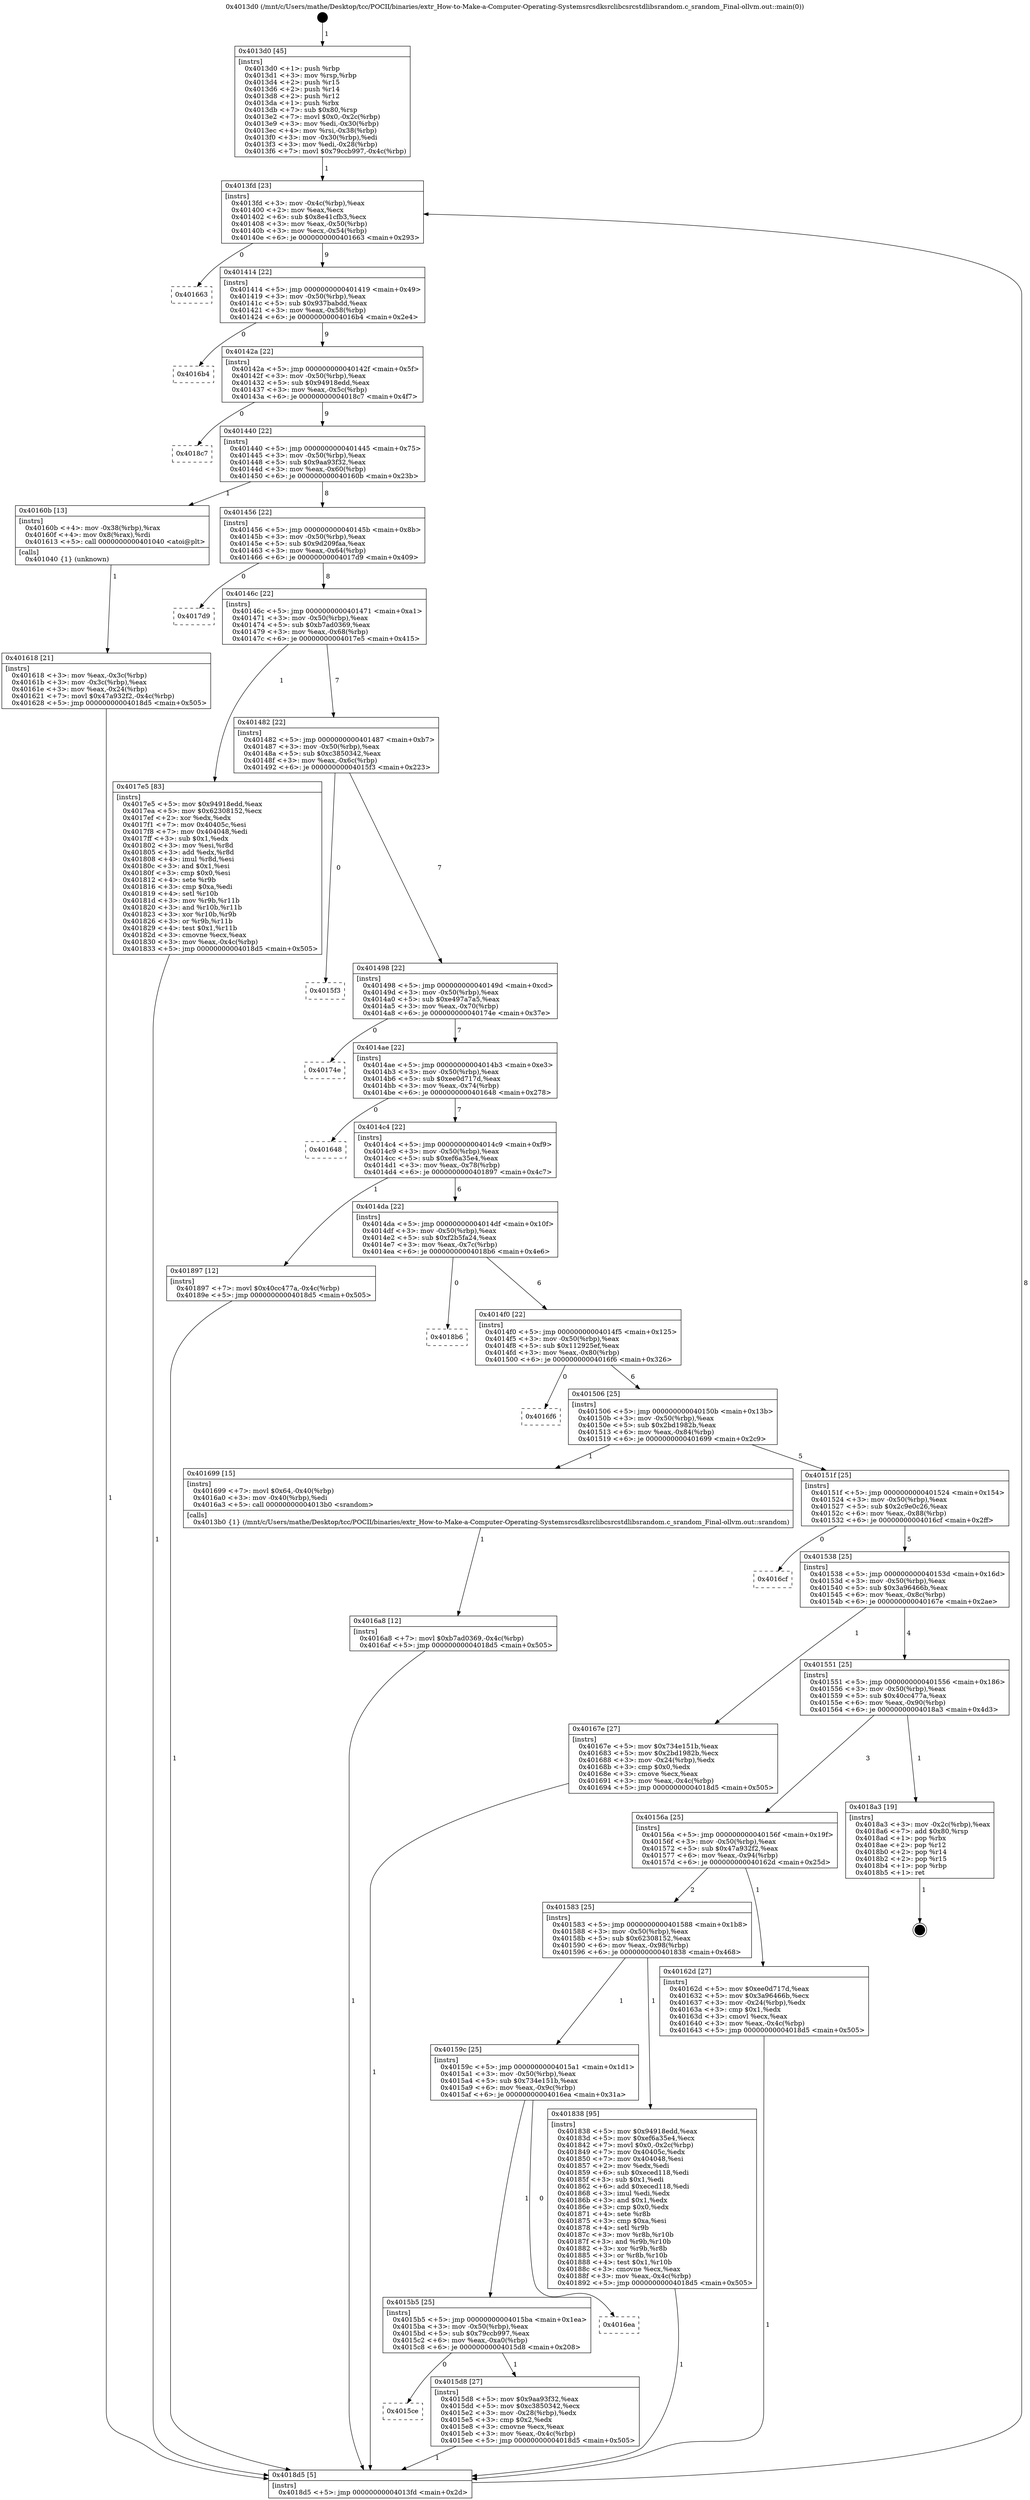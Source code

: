 digraph "0x4013d0" {
  label = "0x4013d0 (/mnt/c/Users/mathe/Desktop/tcc/POCII/binaries/extr_How-to-Make-a-Computer-Operating-Systemsrcsdksrclibcsrcstdlibsrandom.c_srandom_Final-ollvm.out::main(0))"
  labelloc = "t"
  node[shape=record]

  Entry [label="",width=0.3,height=0.3,shape=circle,fillcolor=black,style=filled]
  "0x4013fd" [label="{
     0x4013fd [23]\l
     | [instrs]\l
     &nbsp;&nbsp;0x4013fd \<+3\>: mov -0x4c(%rbp),%eax\l
     &nbsp;&nbsp;0x401400 \<+2\>: mov %eax,%ecx\l
     &nbsp;&nbsp;0x401402 \<+6\>: sub $0x8e41cfb3,%ecx\l
     &nbsp;&nbsp;0x401408 \<+3\>: mov %eax,-0x50(%rbp)\l
     &nbsp;&nbsp;0x40140b \<+3\>: mov %ecx,-0x54(%rbp)\l
     &nbsp;&nbsp;0x40140e \<+6\>: je 0000000000401663 \<main+0x293\>\l
  }"]
  "0x401663" [label="{
     0x401663\l
  }", style=dashed]
  "0x401414" [label="{
     0x401414 [22]\l
     | [instrs]\l
     &nbsp;&nbsp;0x401414 \<+5\>: jmp 0000000000401419 \<main+0x49\>\l
     &nbsp;&nbsp;0x401419 \<+3\>: mov -0x50(%rbp),%eax\l
     &nbsp;&nbsp;0x40141c \<+5\>: sub $0x937babdd,%eax\l
     &nbsp;&nbsp;0x401421 \<+3\>: mov %eax,-0x58(%rbp)\l
     &nbsp;&nbsp;0x401424 \<+6\>: je 00000000004016b4 \<main+0x2e4\>\l
  }"]
  Exit [label="",width=0.3,height=0.3,shape=circle,fillcolor=black,style=filled,peripheries=2]
  "0x4016b4" [label="{
     0x4016b4\l
  }", style=dashed]
  "0x40142a" [label="{
     0x40142a [22]\l
     | [instrs]\l
     &nbsp;&nbsp;0x40142a \<+5\>: jmp 000000000040142f \<main+0x5f\>\l
     &nbsp;&nbsp;0x40142f \<+3\>: mov -0x50(%rbp),%eax\l
     &nbsp;&nbsp;0x401432 \<+5\>: sub $0x94918edd,%eax\l
     &nbsp;&nbsp;0x401437 \<+3\>: mov %eax,-0x5c(%rbp)\l
     &nbsp;&nbsp;0x40143a \<+6\>: je 00000000004018c7 \<main+0x4f7\>\l
  }"]
  "0x4016a8" [label="{
     0x4016a8 [12]\l
     | [instrs]\l
     &nbsp;&nbsp;0x4016a8 \<+7\>: movl $0xb7ad0369,-0x4c(%rbp)\l
     &nbsp;&nbsp;0x4016af \<+5\>: jmp 00000000004018d5 \<main+0x505\>\l
  }"]
  "0x4018c7" [label="{
     0x4018c7\l
  }", style=dashed]
  "0x401440" [label="{
     0x401440 [22]\l
     | [instrs]\l
     &nbsp;&nbsp;0x401440 \<+5\>: jmp 0000000000401445 \<main+0x75\>\l
     &nbsp;&nbsp;0x401445 \<+3\>: mov -0x50(%rbp),%eax\l
     &nbsp;&nbsp;0x401448 \<+5\>: sub $0x9aa93f32,%eax\l
     &nbsp;&nbsp;0x40144d \<+3\>: mov %eax,-0x60(%rbp)\l
     &nbsp;&nbsp;0x401450 \<+6\>: je 000000000040160b \<main+0x23b\>\l
  }"]
  "0x401618" [label="{
     0x401618 [21]\l
     | [instrs]\l
     &nbsp;&nbsp;0x401618 \<+3\>: mov %eax,-0x3c(%rbp)\l
     &nbsp;&nbsp;0x40161b \<+3\>: mov -0x3c(%rbp),%eax\l
     &nbsp;&nbsp;0x40161e \<+3\>: mov %eax,-0x24(%rbp)\l
     &nbsp;&nbsp;0x401621 \<+7\>: movl $0x47a932f2,-0x4c(%rbp)\l
     &nbsp;&nbsp;0x401628 \<+5\>: jmp 00000000004018d5 \<main+0x505\>\l
  }"]
  "0x40160b" [label="{
     0x40160b [13]\l
     | [instrs]\l
     &nbsp;&nbsp;0x40160b \<+4\>: mov -0x38(%rbp),%rax\l
     &nbsp;&nbsp;0x40160f \<+4\>: mov 0x8(%rax),%rdi\l
     &nbsp;&nbsp;0x401613 \<+5\>: call 0000000000401040 \<atoi@plt\>\l
     | [calls]\l
     &nbsp;&nbsp;0x401040 \{1\} (unknown)\l
  }"]
  "0x401456" [label="{
     0x401456 [22]\l
     | [instrs]\l
     &nbsp;&nbsp;0x401456 \<+5\>: jmp 000000000040145b \<main+0x8b\>\l
     &nbsp;&nbsp;0x40145b \<+3\>: mov -0x50(%rbp),%eax\l
     &nbsp;&nbsp;0x40145e \<+5\>: sub $0x9d209faa,%eax\l
     &nbsp;&nbsp;0x401463 \<+3\>: mov %eax,-0x64(%rbp)\l
     &nbsp;&nbsp;0x401466 \<+6\>: je 00000000004017d9 \<main+0x409\>\l
  }"]
  "0x4013d0" [label="{
     0x4013d0 [45]\l
     | [instrs]\l
     &nbsp;&nbsp;0x4013d0 \<+1\>: push %rbp\l
     &nbsp;&nbsp;0x4013d1 \<+3\>: mov %rsp,%rbp\l
     &nbsp;&nbsp;0x4013d4 \<+2\>: push %r15\l
     &nbsp;&nbsp;0x4013d6 \<+2\>: push %r14\l
     &nbsp;&nbsp;0x4013d8 \<+2\>: push %r12\l
     &nbsp;&nbsp;0x4013da \<+1\>: push %rbx\l
     &nbsp;&nbsp;0x4013db \<+7\>: sub $0x80,%rsp\l
     &nbsp;&nbsp;0x4013e2 \<+7\>: movl $0x0,-0x2c(%rbp)\l
     &nbsp;&nbsp;0x4013e9 \<+3\>: mov %edi,-0x30(%rbp)\l
     &nbsp;&nbsp;0x4013ec \<+4\>: mov %rsi,-0x38(%rbp)\l
     &nbsp;&nbsp;0x4013f0 \<+3\>: mov -0x30(%rbp),%edi\l
     &nbsp;&nbsp;0x4013f3 \<+3\>: mov %edi,-0x28(%rbp)\l
     &nbsp;&nbsp;0x4013f6 \<+7\>: movl $0x79ccb997,-0x4c(%rbp)\l
  }"]
  "0x4017d9" [label="{
     0x4017d9\l
  }", style=dashed]
  "0x40146c" [label="{
     0x40146c [22]\l
     | [instrs]\l
     &nbsp;&nbsp;0x40146c \<+5\>: jmp 0000000000401471 \<main+0xa1\>\l
     &nbsp;&nbsp;0x401471 \<+3\>: mov -0x50(%rbp),%eax\l
     &nbsp;&nbsp;0x401474 \<+5\>: sub $0xb7ad0369,%eax\l
     &nbsp;&nbsp;0x401479 \<+3\>: mov %eax,-0x68(%rbp)\l
     &nbsp;&nbsp;0x40147c \<+6\>: je 00000000004017e5 \<main+0x415\>\l
  }"]
  "0x4018d5" [label="{
     0x4018d5 [5]\l
     | [instrs]\l
     &nbsp;&nbsp;0x4018d5 \<+5\>: jmp 00000000004013fd \<main+0x2d\>\l
  }"]
  "0x4017e5" [label="{
     0x4017e5 [83]\l
     | [instrs]\l
     &nbsp;&nbsp;0x4017e5 \<+5\>: mov $0x94918edd,%eax\l
     &nbsp;&nbsp;0x4017ea \<+5\>: mov $0x62308152,%ecx\l
     &nbsp;&nbsp;0x4017ef \<+2\>: xor %edx,%edx\l
     &nbsp;&nbsp;0x4017f1 \<+7\>: mov 0x40405c,%esi\l
     &nbsp;&nbsp;0x4017f8 \<+7\>: mov 0x404048,%edi\l
     &nbsp;&nbsp;0x4017ff \<+3\>: sub $0x1,%edx\l
     &nbsp;&nbsp;0x401802 \<+3\>: mov %esi,%r8d\l
     &nbsp;&nbsp;0x401805 \<+3\>: add %edx,%r8d\l
     &nbsp;&nbsp;0x401808 \<+4\>: imul %r8d,%esi\l
     &nbsp;&nbsp;0x40180c \<+3\>: and $0x1,%esi\l
     &nbsp;&nbsp;0x40180f \<+3\>: cmp $0x0,%esi\l
     &nbsp;&nbsp;0x401812 \<+4\>: sete %r9b\l
     &nbsp;&nbsp;0x401816 \<+3\>: cmp $0xa,%edi\l
     &nbsp;&nbsp;0x401819 \<+4\>: setl %r10b\l
     &nbsp;&nbsp;0x40181d \<+3\>: mov %r9b,%r11b\l
     &nbsp;&nbsp;0x401820 \<+3\>: and %r10b,%r11b\l
     &nbsp;&nbsp;0x401823 \<+3\>: xor %r10b,%r9b\l
     &nbsp;&nbsp;0x401826 \<+3\>: or %r9b,%r11b\l
     &nbsp;&nbsp;0x401829 \<+4\>: test $0x1,%r11b\l
     &nbsp;&nbsp;0x40182d \<+3\>: cmovne %ecx,%eax\l
     &nbsp;&nbsp;0x401830 \<+3\>: mov %eax,-0x4c(%rbp)\l
     &nbsp;&nbsp;0x401833 \<+5\>: jmp 00000000004018d5 \<main+0x505\>\l
  }"]
  "0x401482" [label="{
     0x401482 [22]\l
     | [instrs]\l
     &nbsp;&nbsp;0x401482 \<+5\>: jmp 0000000000401487 \<main+0xb7\>\l
     &nbsp;&nbsp;0x401487 \<+3\>: mov -0x50(%rbp),%eax\l
     &nbsp;&nbsp;0x40148a \<+5\>: sub $0xc3850342,%eax\l
     &nbsp;&nbsp;0x40148f \<+3\>: mov %eax,-0x6c(%rbp)\l
     &nbsp;&nbsp;0x401492 \<+6\>: je 00000000004015f3 \<main+0x223\>\l
  }"]
  "0x4015ce" [label="{
     0x4015ce\l
  }", style=dashed]
  "0x4015f3" [label="{
     0x4015f3\l
  }", style=dashed]
  "0x401498" [label="{
     0x401498 [22]\l
     | [instrs]\l
     &nbsp;&nbsp;0x401498 \<+5\>: jmp 000000000040149d \<main+0xcd\>\l
     &nbsp;&nbsp;0x40149d \<+3\>: mov -0x50(%rbp),%eax\l
     &nbsp;&nbsp;0x4014a0 \<+5\>: sub $0xe497a7a5,%eax\l
     &nbsp;&nbsp;0x4014a5 \<+3\>: mov %eax,-0x70(%rbp)\l
     &nbsp;&nbsp;0x4014a8 \<+6\>: je 000000000040174e \<main+0x37e\>\l
  }"]
  "0x4015d8" [label="{
     0x4015d8 [27]\l
     | [instrs]\l
     &nbsp;&nbsp;0x4015d8 \<+5\>: mov $0x9aa93f32,%eax\l
     &nbsp;&nbsp;0x4015dd \<+5\>: mov $0xc3850342,%ecx\l
     &nbsp;&nbsp;0x4015e2 \<+3\>: mov -0x28(%rbp),%edx\l
     &nbsp;&nbsp;0x4015e5 \<+3\>: cmp $0x2,%edx\l
     &nbsp;&nbsp;0x4015e8 \<+3\>: cmovne %ecx,%eax\l
     &nbsp;&nbsp;0x4015eb \<+3\>: mov %eax,-0x4c(%rbp)\l
     &nbsp;&nbsp;0x4015ee \<+5\>: jmp 00000000004018d5 \<main+0x505\>\l
  }"]
  "0x40174e" [label="{
     0x40174e\l
  }", style=dashed]
  "0x4014ae" [label="{
     0x4014ae [22]\l
     | [instrs]\l
     &nbsp;&nbsp;0x4014ae \<+5\>: jmp 00000000004014b3 \<main+0xe3\>\l
     &nbsp;&nbsp;0x4014b3 \<+3\>: mov -0x50(%rbp),%eax\l
     &nbsp;&nbsp;0x4014b6 \<+5\>: sub $0xee0d717d,%eax\l
     &nbsp;&nbsp;0x4014bb \<+3\>: mov %eax,-0x74(%rbp)\l
     &nbsp;&nbsp;0x4014be \<+6\>: je 0000000000401648 \<main+0x278\>\l
  }"]
  "0x4015b5" [label="{
     0x4015b5 [25]\l
     | [instrs]\l
     &nbsp;&nbsp;0x4015b5 \<+5\>: jmp 00000000004015ba \<main+0x1ea\>\l
     &nbsp;&nbsp;0x4015ba \<+3\>: mov -0x50(%rbp),%eax\l
     &nbsp;&nbsp;0x4015bd \<+5\>: sub $0x79ccb997,%eax\l
     &nbsp;&nbsp;0x4015c2 \<+6\>: mov %eax,-0xa0(%rbp)\l
     &nbsp;&nbsp;0x4015c8 \<+6\>: je 00000000004015d8 \<main+0x208\>\l
  }"]
  "0x401648" [label="{
     0x401648\l
  }", style=dashed]
  "0x4014c4" [label="{
     0x4014c4 [22]\l
     | [instrs]\l
     &nbsp;&nbsp;0x4014c4 \<+5\>: jmp 00000000004014c9 \<main+0xf9\>\l
     &nbsp;&nbsp;0x4014c9 \<+3\>: mov -0x50(%rbp),%eax\l
     &nbsp;&nbsp;0x4014cc \<+5\>: sub $0xef6a35e4,%eax\l
     &nbsp;&nbsp;0x4014d1 \<+3\>: mov %eax,-0x78(%rbp)\l
     &nbsp;&nbsp;0x4014d4 \<+6\>: je 0000000000401897 \<main+0x4c7\>\l
  }"]
  "0x4016ea" [label="{
     0x4016ea\l
  }", style=dashed]
  "0x401897" [label="{
     0x401897 [12]\l
     | [instrs]\l
     &nbsp;&nbsp;0x401897 \<+7\>: movl $0x40cc477a,-0x4c(%rbp)\l
     &nbsp;&nbsp;0x40189e \<+5\>: jmp 00000000004018d5 \<main+0x505\>\l
  }"]
  "0x4014da" [label="{
     0x4014da [22]\l
     | [instrs]\l
     &nbsp;&nbsp;0x4014da \<+5\>: jmp 00000000004014df \<main+0x10f\>\l
     &nbsp;&nbsp;0x4014df \<+3\>: mov -0x50(%rbp),%eax\l
     &nbsp;&nbsp;0x4014e2 \<+5\>: sub $0xf2b5fa24,%eax\l
     &nbsp;&nbsp;0x4014e7 \<+3\>: mov %eax,-0x7c(%rbp)\l
     &nbsp;&nbsp;0x4014ea \<+6\>: je 00000000004018b6 \<main+0x4e6\>\l
  }"]
  "0x40159c" [label="{
     0x40159c [25]\l
     | [instrs]\l
     &nbsp;&nbsp;0x40159c \<+5\>: jmp 00000000004015a1 \<main+0x1d1\>\l
     &nbsp;&nbsp;0x4015a1 \<+3\>: mov -0x50(%rbp),%eax\l
     &nbsp;&nbsp;0x4015a4 \<+5\>: sub $0x734e151b,%eax\l
     &nbsp;&nbsp;0x4015a9 \<+6\>: mov %eax,-0x9c(%rbp)\l
     &nbsp;&nbsp;0x4015af \<+6\>: je 00000000004016ea \<main+0x31a\>\l
  }"]
  "0x4018b6" [label="{
     0x4018b6\l
  }", style=dashed]
  "0x4014f0" [label="{
     0x4014f0 [22]\l
     | [instrs]\l
     &nbsp;&nbsp;0x4014f0 \<+5\>: jmp 00000000004014f5 \<main+0x125\>\l
     &nbsp;&nbsp;0x4014f5 \<+3\>: mov -0x50(%rbp),%eax\l
     &nbsp;&nbsp;0x4014f8 \<+5\>: sub $0x112925ef,%eax\l
     &nbsp;&nbsp;0x4014fd \<+3\>: mov %eax,-0x80(%rbp)\l
     &nbsp;&nbsp;0x401500 \<+6\>: je 00000000004016f6 \<main+0x326\>\l
  }"]
  "0x401838" [label="{
     0x401838 [95]\l
     | [instrs]\l
     &nbsp;&nbsp;0x401838 \<+5\>: mov $0x94918edd,%eax\l
     &nbsp;&nbsp;0x40183d \<+5\>: mov $0xef6a35e4,%ecx\l
     &nbsp;&nbsp;0x401842 \<+7\>: movl $0x0,-0x2c(%rbp)\l
     &nbsp;&nbsp;0x401849 \<+7\>: mov 0x40405c,%edx\l
     &nbsp;&nbsp;0x401850 \<+7\>: mov 0x404048,%esi\l
     &nbsp;&nbsp;0x401857 \<+2\>: mov %edx,%edi\l
     &nbsp;&nbsp;0x401859 \<+6\>: sub $0xeced118,%edi\l
     &nbsp;&nbsp;0x40185f \<+3\>: sub $0x1,%edi\l
     &nbsp;&nbsp;0x401862 \<+6\>: add $0xeced118,%edi\l
     &nbsp;&nbsp;0x401868 \<+3\>: imul %edi,%edx\l
     &nbsp;&nbsp;0x40186b \<+3\>: and $0x1,%edx\l
     &nbsp;&nbsp;0x40186e \<+3\>: cmp $0x0,%edx\l
     &nbsp;&nbsp;0x401871 \<+4\>: sete %r8b\l
     &nbsp;&nbsp;0x401875 \<+3\>: cmp $0xa,%esi\l
     &nbsp;&nbsp;0x401878 \<+4\>: setl %r9b\l
     &nbsp;&nbsp;0x40187c \<+3\>: mov %r8b,%r10b\l
     &nbsp;&nbsp;0x40187f \<+3\>: and %r9b,%r10b\l
     &nbsp;&nbsp;0x401882 \<+3\>: xor %r9b,%r8b\l
     &nbsp;&nbsp;0x401885 \<+3\>: or %r8b,%r10b\l
     &nbsp;&nbsp;0x401888 \<+4\>: test $0x1,%r10b\l
     &nbsp;&nbsp;0x40188c \<+3\>: cmovne %ecx,%eax\l
     &nbsp;&nbsp;0x40188f \<+3\>: mov %eax,-0x4c(%rbp)\l
     &nbsp;&nbsp;0x401892 \<+5\>: jmp 00000000004018d5 \<main+0x505\>\l
  }"]
  "0x4016f6" [label="{
     0x4016f6\l
  }", style=dashed]
  "0x401506" [label="{
     0x401506 [25]\l
     | [instrs]\l
     &nbsp;&nbsp;0x401506 \<+5\>: jmp 000000000040150b \<main+0x13b\>\l
     &nbsp;&nbsp;0x40150b \<+3\>: mov -0x50(%rbp),%eax\l
     &nbsp;&nbsp;0x40150e \<+5\>: sub $0x2bd1982b,%eax\l
     &nbsp;&nbsp;0x401513 \<+6\>: mov %eax,-0x84(%rbp)\l
     &nbsp;&nbsp;0x401519 \<+6\>: je 0000000000401699 \<main+0x2c9\>\l
  }"]
  "0x401583" [label="{
     0x401583 [25]\l
     | [instrs]\l
     &nbsp;&nbsp;0x401583 \<+5\>: jmp 0000000000401588 \<main+0x1b8\>\l
     &nbsp;&nbsp;0x401588 \<+3\>: mov -0x50(%rbp),%eax\l
     &nbsp;&nbsp;0x40158b \<+5\>: sub $0x62308152,%eax\l
     &nbsp;&nbsp;0x401590 \<+6\>: mov %eax,-0x98(%rbp)\l
     &nbsp;&nbsp;0x401596 \<+6\>: je 0000000000401838 \<main+0x468\>\l
  }"]
  "0x401699" [label="{
     0x401699 [15]\l
     | [instrs]\l
     &nbsp;&nbsp;0x401699 \<+7\>: movl $0x64,-0x40(%rbp)\l
     &nbsp;&nbsp;0x4016a0 \<+3\>: mov -0x40(%rbp),%edi\l
     &nbsp;&nbsp;0x4016a3 \<+5\>: call 00000000004013b0 \<srandom\>\l
     | [calls]\l
     &nbsp;&nbsp;0x4013b0 \{1\} (/mnt/c/Users/mathe/Desktop/tcc/POCII/binaries/extr_How-to-Make-a-Computer-Operating-Systemsrcsdksrclibcsrcstdlibsrandom.c_srandom_Final-ollvm.out::srandom)\l
  }"]
  "0x40151f" [label="{
     0x40151f [25]\l
     | [instrs]\l
     &nbsp;&nbsp;0x40151f \<+5\>: jmp 0000000000401524 \<main+0x154\>\l
     &nbsp;&nbsp;0x401524 \<+3\>: mov -0x50(%rbp),%eax\l
     &nbsp;&nbsp;0x401527 \<+5\>: sub $0x2c9e0c26,%eax\l
     &nbsp;&nbsp;0x40152c \<+6\>: mov %eax,-0x88(%rbp)\l
     &nbsp;&nbsp;0x401532 \<+6\>: je 00000000004016cf \<main+0x2ff\>\l
  }"]
  "0x40162d" [label="{
     0x40162d [27]\l
     | [instrs]\l
     &nbsp;&nbsp;0x40162d \<+5\>: mov $0xee0d717d,%eax\l
     &nbsp;&nbsp;0x401632 \<+5\>: mov $0x3a96466b,%ecx\l
     &nbsp;&nbsp;0x401637 \<+3\>: mov -0x24(%rbp),%edx\l
     &nbsp;&nbsp;0x40163a \<+3\>: cmp $0x1,%edx\l
     &nbsp;&nbsp;0x40163d \<+3\>: cmovl %ecx,%eax\l
     &nbsp;&nbsp;0x401640 \<+3\>: mov %eax,-0x4c(%rbp)\l
     &nbsp;&nbsp;0x401643 \<+5\>: jmp 00000000004018d5 \<main+0x505\>\l
  }"]
  "0x4016cf" [label="{
     0x4016cf\l
  }", style=dashed]
  "0x401538" [label="{
     0x401538 [25]\l
     | [instrs]\l
     &nbsp;&nbsp;0x401538 \<+5\>: jmp 000000000040153d \<main+0x16d\>\l
     &nbsp;&nbsp;0x40153d \<+3\>: mov -0x50(%rbp),%eax\l
     &nbsp;&nbsp;0x401540 \<+5\>: sub $0x3a96466b,%eax\l
     &nbsp;&nbsp;0x401545 \<+6\>: mov %eax,-0x8c(%rbp)\l
     &nbsp;&nbsp;0x40154b \<+6\>: je 000000000040167e \<main+0x2ae\>\l
  }"]
  "0x40156a" [label="{
     0x40156a [25]\l
     | [instrs]\l
     &nbsp;&nbsp;0x40156a \<+5\>: jmp 000000000040156f \<main+0x19f\>\l
     &nbsp;&nbsp;0x40156f \<+3\>: mov -0x50(%rbp),%eax\l
     &nbsp;&nbsp;0x401572 \<+5\>: sub $0x47a932f2,%eax\l
     &nbsp;&nbsp;0x401577 \<+6\>: mov %eax,-0x94(%rbp)\l
     &nbsp;&nbsp;0x40157d \<+6\>: je 000000000040162d \<main+0x25d\>\l
  }"]
  "0x40167e" [label="{
     0x40167e [27]\l
     | [instrs]\l
     &nbsp;&nbsp;0x40167e \<+5\>: mov $0x734e151b,%eax\l
     &nbsp;&nbsp;0x401683 \<+5\>: mov $0x2bd1982b,%ecx\l
     &nbsp;&nbsp;0x401688 \<+3\>: mov -0x24(%rbp),%edx\l
     &nbsp;&nbsp;0x40168b \<+3\>: cmp $0x0,%edx\l
     &nbsp;&nbsp;0x40168e \<+3\>: cmove %ecx,%eax\l
     &nbsp;&nbsp;0x401691 \<+3\>: mov %eax,-0x4c(%rbp)\l
     &nbsp;&nbsp;0x401694 \<+5\>: jmp 00000000004018d5 \<main+0x505\>\l
  }"]
  "0x401551" [label="{
     0x401551 [25]\l
     | [instrs]\l
     &nbsp;&nbsp;0x401551 \<+5\>: jmp 0000000000401556 \<main+0x186\>\l
     &nbsp;&nbsp;0x401556 \<+3\>: mov -0x50(%rbp),%eax\l
     &nbsp;&nbsp;0x401559 \<+5\>: sub $0x40cc477a,%eax\l
     &nbsp;&nbsp;0x40155e \<+6\>: mov %eax,-0x90(%rbp)\l
     &nbsp;&nbsp;0x401564 \<+6\>: je 00000000004018a3 \<main+0x4d3\>\l
  }"]
  "0x4018a3" [label="{
     0x4018a3 [19]\l
     | [instrs]\l
     &nbsp;&nbsp;0x4018a3 \<+3\>: mov -0x2c(%rbp),%eax\l
     &nbsp;&nbsp;0x4018a6 \<+7\>: add $0x80,%rsp\l
     &nbsp;&nbsp;0x4018ad \<+1\>: pop %rbx\l
     &nbsp;&nbsp;0x4018ae \<+2\>: pop %r12\l
     &nbsp;&nbsp;0x4018b0 \<+2\>: pop %r14\l
     &nbsp;&nbsp;0x4018b2 \<+2\>: pop %r15\l
     &nbsp;&nbsp;0x4018b4 \<+1\>: pop %rbp\l
     &nbsp;&nbsp;0x4018b5 \<+1\>: ret\l
  }"]
  Entry -> "0x4013d0" [label=" 1"]
  "0x4013fd" -> "0x401663" [label=" 0"]
  "0x4013fd" -> "0x401414" [label=" 9"]
  "0x4018a3" -> Exit [label=" 1"]
  "0x401414" -> "0x4016b4" [label=" 0"]
  "0x401414" -> "0x40142a" [label=" 9"]
  "0x401897" -> "0x4018d5" [label=" 1"]
  "0x40142a" -> "0x4018c7" [label=" 0"]
  "0x40142a" -> "0x401440" [label=" 9"]
  "0x401838" -> "0x4018d5" [label=" 1"]
  "0x401440" -> "0x40160b" [label=" 1"]
  "0x401440" -> "0x401456" [label=" 8"]
  "0x4017e5" -> "0x4018d5" [label=" 1"]
  "0x401456" -> "0x4017d9" [label=" 0"]
  "0x401456" -> "0x40146c" [label=" 8"]
  "0x4016a8" -> "0x4018d5" [label=" 1"]
  "0x40146c" -> "0x4017e5" [label=" 1"]
  "0x40146c" -> "0x401482" [label=" 7"]
  "0x401699" -> "0x4016a8" [label=" 1"]
  "0x401482" -> "0x4015f3" [label=" 0"]
  "0x401482" -> "0x401498" [label=" 7"]
  "0x40167e" -> "0x4018d5" [label=" 1"]
  "0x401498" -> "0x40174e" [label=" 0"]
  "0x401498" -> "0x4014ae" [label=" 7"]
  "0x40162d" -> "0x4018d5" [label=" 1"]
  "0x4014ae" -> "0x401648" [label=" 0"]
  "0x4014ae" -> "0x4014c4" [label=" 7"]
  "0x40160b" -> "0x401618" [label=" 1"]
  "0x4014c4" -> "0x401897" [label=" 1"]
  "0x4014c4" -> "0x4014da" [label=" 6"]
  "0x4018d5" -> "0x4013fd" [label=" 8"]
  "0x4014da" -> "0x4018b6" [label=" 0"]
  "0x4014da" -> "0x4014f0" [label=" 6"]
  "0x4015d8" -> "0x4018d5" [label=" 1"]
  "0x4014f0" -> "0x4016f6" [label=" 0"]
  "0x4014f0" -> "0x401506" [label=" 6"]
  "0x4015b5" -> "0x4015ce" [label=" 0"]
  "0x401506" -> "0x401699" [label=" 1"]
  "0x401506" -> "0x40151f" [label=" 5"]
  "0x401618" -> "0x4018d5" [label=" 1"]
  "0x40151f" -> "0x4016cf" [label=" 0"]
  "0x40151f" -> "0x401538" [label=" 5"]
  "0x40159c" -> "0x4015b5" [label=" 1"]
  "0x401538" -> "0x40167e" [label=" 1"]
  "0x401538" -> "0x401551" [label=" 4"]
  "0x4013d0" -> "0x4013fd" [label=" 1"]
  "0x401551" -> "0x4018a3" [label=" 1"]
  "0x401551" -> "0x40156a" [label=" 3"]
  "0x40159c" -> "0x4016ea" [label=" 0"]
  "0x40156a" -> "0x40162d" [label=" 1"]
  "0x40156a" -> "0x401583" [label=" 2"]
  "0x4015b5" -> "0x4015d8" [label=" 1"]
  "0x401583" -> "0x401838" [label=" 1"]
  "0x401583" -> "0x40159c" [label=" 1"]
}
